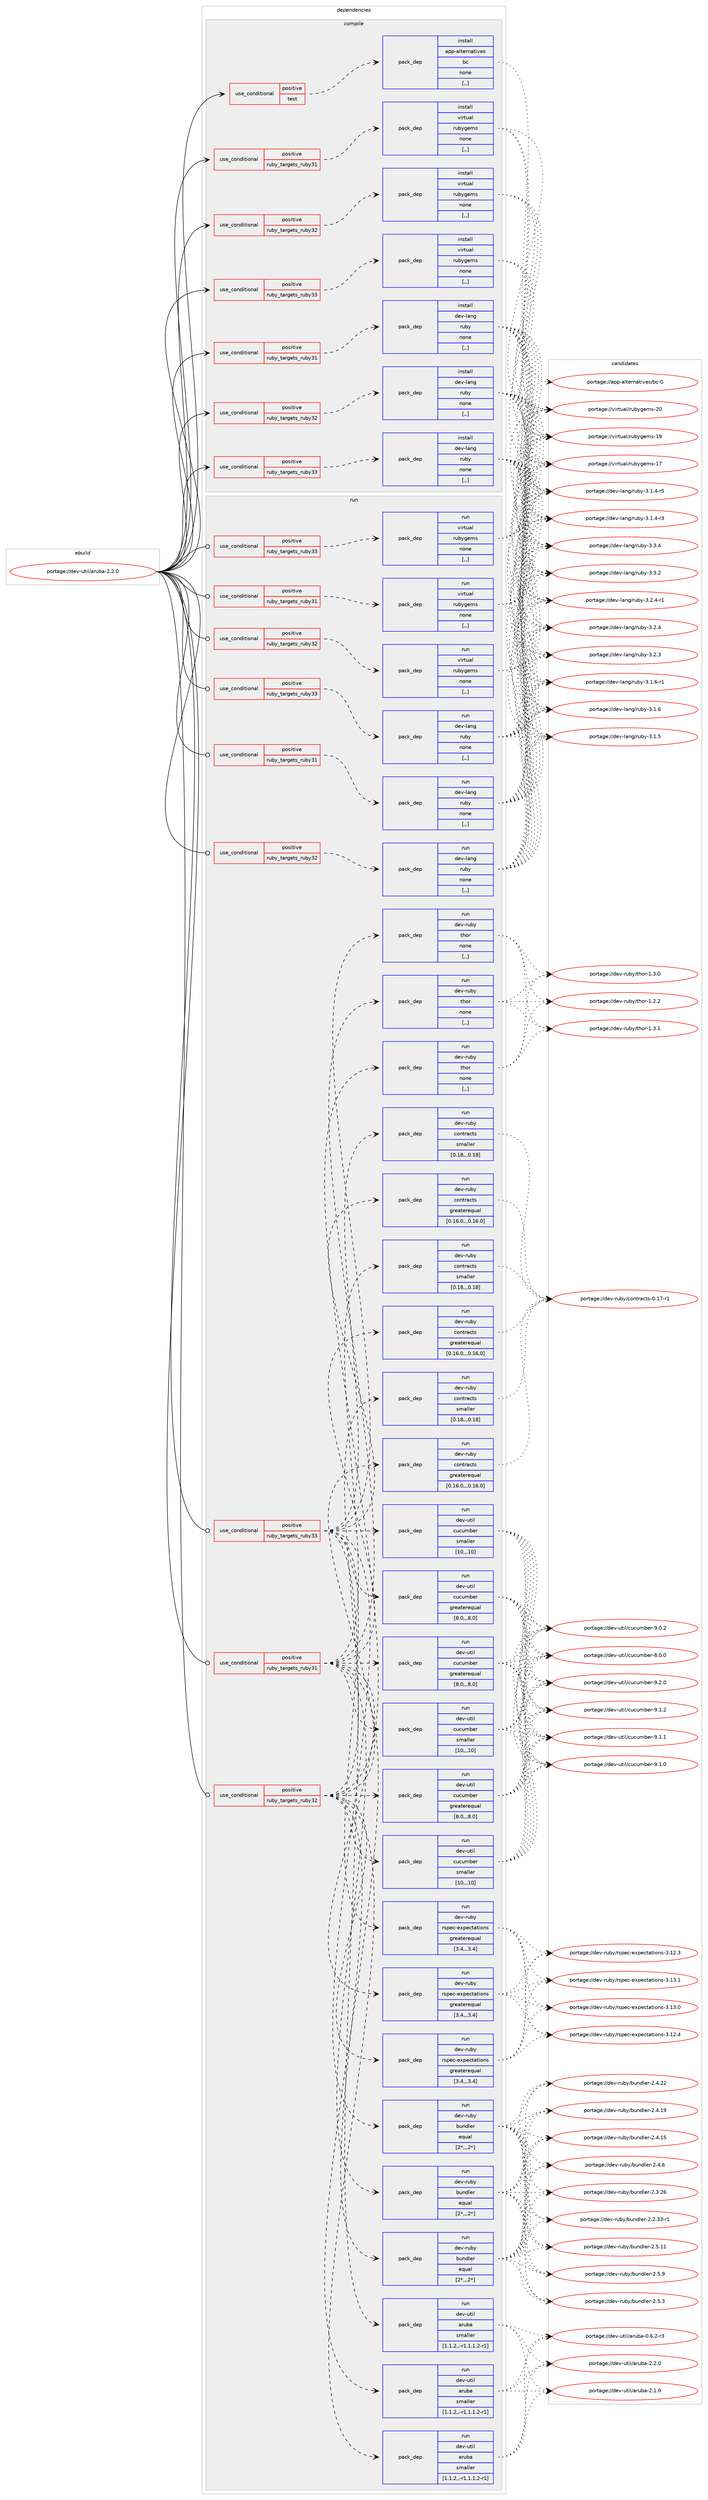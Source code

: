 digraph prolog {

# *************
# Graph options
# *************

newrank=true;
concentrate=true;
compound=true;
graph [rankdir=LR,fontname=Helvetica,fontsize=10,ranksep=1.5];#, ranksep=2.5, nodesep=0.2];
edge  [arrowhead=vee];
node  [fontname=Helvetica,fontsize=10];

# **********
# The ebuild
# **********

subgraph cluster_leftcol {
color=gray;
label=<<i>ebuild</i>>;
id [label="portage://dev-util/aruba-2.2.0", color=red, width=4, href="../dev-util/aruba-2.2.0.svg"];
}

# ****************
# The dependencies
# ****************

subgraph cluster_midcol {
color=gray;
label=<<i>dependencies</i>>;
subgraph cluster_compile {
fillcolor="#eeeeee";
style=filled;
label=<<i>compile</i>>;
subgraph cond58987 {
dependency209814 [label=<<TABLE BORDER="0" CELLBORDER="1" CELLSPACING="0" CELLPADDING="4"><TR><TD ROWSPAN="3" CELLPADDING="10">use_conditional</TD></TR><TR><TD>positive</TD></TR><TR><TD>ruby_targets_ruby31</TD></TR></TABLE>>, shape=none, color=red];
subgraph pack149416 {
dependency209815 [label=<<TABLE BORDER="0" CELLBORDER="1" CELLSPACING="0" CELLPADDING="4" WIDTH="220"><TR><TD ROWSPAN="6" CELLPADDING="30">pack_dep</TD></TR><TR><TD WIDTH="110">install</TD></TR><TR><TD>dev-lang</TD></TR><TR><TD>ruby</TD></TR><TR><TD>none</TD></TR><TR><TD>[,,]</TD></TR></TABLE>>, shape=none, color=blue];
}
dependency209814:e -> dependency209815:w [weight=20,style="dashed",arrowhead="vee"];
}
id:e -> dependency209814:w [weight=20,style="solid",arrowhead="vee"];
subgraph cond58988 {
dependency209816 [label=<<TABLE BORDER="0" CELLBORDER="1" CELLSPACING="0" CELLPADDING="4"><TR><TD ROWSPAN="3" CELLPADDING="10">use_conditional</TD></TR><TR><TD>positive</TD></TR><TR><TD>ruby_targets_ruby31</TD></TR></TABLE>>, shape=none, color=red];
subgraph pack149417 {
dependency209817 [label=<<TABLE BORDER="0" CELLBORDER="1" CELLSPACING="0" CELLPADDING="4" WIDTH="220"><TR><TD ROWSPAN="6" CELLPADDING="30">pack_dep</TD></TR><TR><TD WIDTH="110">install</TD></TR><TR><TD>virtual</TD></TR><TR><TD>rubygems</TD></TR><TR><TD>none</TD></TR><TR><TD>[,,]</TD></TR></TABLE>>, shape=none, color=blue];
}
dependency209816:e -> dependency209817:w [weight=20,style="dashed",arrowhead="vee"];
}
id:e -> dependency209816:w [weight=20,style="solid",arrowhead="vee"];
subgraph cond58989 {
dependency209818 [label=<<TABLE BORDER="0" CELLBORDER="1" CELLSPACING="0" CELLPADDING="4"><TR><TD ROWSPAN="3" CELLPADDING="10">use_conditional</TD></TR><TR><TD>positive</TD></TR><TR><TD>ruby_targets_ruby32</TD></TR></TABLE>>, shape=none, color=red];
subgraph pack149418 {
dependency209819 [label=<<TABLE BORDER="0" CELLBORDER="1" CELLSPACING="0" CELLPADDING="4" WIDTH="220"><TR><TD ROWSPAN="6" CELLPADDING="30">pack_dep</TD></TR><TR><TD WIDTH="110">install</TD></TR><TR><TD>dev-lang</TD></TR><TR><TD>ruby</TD></TR><TR><TD>none</TD></TR><TR><TD>[,,]</TD></TR></TABLE>>, shape=none, color=blue];
}
dependency209818:e -> dependency209819:w [weight=20,style="dashed",arrowhead="vee"];
}
id:e -> dependency209818:w [weight=20,style="solid",arrowhead="vee"];
subgraph cond58990 {
dependency209820 [label=<<TABLE BORDER="0" CELLBORDER="1" CELLSPACING="0" CELLPADDING="4"><TR><TD ROWSPAN="3" CELLPADDING="10">use_conditional</TD></TR><TR><TD>positive</TD></TR><TR><TD>ruby_targets_ruby32</TD></TR></TABLE>>, shape=none, color=red];
subgraph pack149419 {
dependency209821 [label=<<TABLE BORDER="0" CELLBORDER="1" CELLSPACING="0" CELLPADDING="4" WIDTH="220"><TR><TD ROWSPAN="6" CELLPADDING="30">pack_dep</TD></TR><TR><TD WIDTH="110">install</TD></TR><TR><TD>virtual</TD></TR><TR><TD>rubygems</TD></TR><TR><TD>none</TD></TR><TR><TD>[,,]</TD></TR></TABLE>>, shape=none, color=blue];
}
dependency209820:e -> dependency209821:w [weight=20,style="dashed",arrowhead="vee"];
}
id:e -> dependency209820:w [weight=20,style="solid",arrowhead="vee"];
subgraph cond58991 {
dependency209822 [label=<<TABLE BORDER="0" CELLBORDER="1" CELLSPACING="0" CELLPADDING="4"><TR><TD ROWSPAN="3" CELLPADDING="10">use_conditional</TD></TR><TR><TD>positive</TD></TR><TR><TD>ruby_targets_ruby33</TD></TR></TABLE>>, shape=none, color=red];
subgraph pack149420 {
dependency209823 [label=<<TABLE BORDER="0" CELLBORDER="1" CELLSPACING="0" CELLPADDING="4" WIDTH="220"><TR><TD ROWSPAN="6" CELLPADDING="30">pack_dep</TD></TR><TR><TD WIDTH="110">install</TD></TR><TR><TD>dev-lang</TD></TR><TR><TD>ruby</TD></TR><TR><TD>none</TD></TR><TR><TD>[,,]</TD></TR></TABLE>>, shape=none, color=blue];
}
dependency209822:e -> dependency209823:w [weight=20,style="dashed",arrowhead="vee"];
}
id:e -> dependency209822:w [weight=20,style="solid",arrowhead="vee"];
subgraph cond58992 {
dependency209824 [label=<<TABLE BORDER="0" CELLBORDER="1" CELLSPACING="0" CELLPADDING="4"><TR><TD ROWSPAN="3" CELLPADDING="10">use_conditional</TD></TR><TR><TD>positive</TD></TR><TR><TD>ruby_targets_ruby33</TD></TR></TABLE>>, shape=none, color=red];
subgraph pack149421 {
dependency209825 [label=<<TABLE BORDER="0" CELLBORDER="1" CELLSPACING="0" CELLPADDING="4" WIDTH="220"><TR><TD ROWSPAN="6" CELLPADDING="30">pack_dep</TD></TR><TR><TD WIDTH="110">install</TD></TR><TR><TD>virtual</TD></TR><TR><TD>rubygems</TD></TR><TR><TD>none</TD></TR><TR><TD>[,,]</TD></TR></TABLE>>, shape=none, color=blue];
}
dependency209824:e -> dependency209825:w [weight=20,style="dashed",arrowhead="vee"];
}
id:e -> dependency209824:w [weight=20,style="solid",arrowhead="vee"];
subgraph cond58993 {
dependency209826 [label=<<TABLE BORDER="0" CELLBORDER="1" CELLSPACING="0" CELLPADDING="4"><TR><TD ROWSPAN="3" CELLPADDING="10">use_conditional</TD></TR><TR><TD>positive</TD></TR><TR><TD>test</TD></TR></TABLE>>, shape=none, color=red];
subgraph pack149422 {
dependency209827 [label=<<TABLE BORDER="0" CELLBORDER="1" CELLSPACING="0" CELLPADDING="4" WIDTH="220"><TR><TD ROWSPAN="6" CELLPADDING="30">pack_dep</TD></TR><TR><TD WIDTH="110">install</TD></TR><TR><TD>app-alternatives</TD></TR><TR><TD>bc</TD></TR><TR><TD>none</TD></TR><TR><TD>[,,]</TD></TR></TABLE>>, shape=none, color=blue];
}
dependency209826:e -> dependency209827:w [weight=20,style="dashed",arrowhead="vee"];
}
id:e -> dependency209826:w [weight=20,style="solid",arrowhead="vee"];
}
subgraph cluster_compileandrun {
fillcolor="#eeeeee";
style=filled;
label=<<i>compile and run</i>>;
}
subgraph cluster_run {
fillcolor="#eeeeee";
style=filled;
label=<<i>run</i>>;
subgraph cond58994 {
dependency209828 [label=<<TABLE BORDER="0" CELLBORDER="1" CELLSPACING="0" CELLPADDING="4"><TR><TD ROWSPAN="3" CELLPADDING="10">use_conditional</TD></TR><TR><TD>positive</TD></TR><TR><TD>ruby_targets_ruby31</TD></TR></TABLE>>, shape=none, color=red];
subgraph pack149423 {
dependency209829 [label=<<TABLE BORDER="0" CELLBORDER="1" CELLSPACING="0" CELLPADDING="4" WIDTH="220"><TR><TD ROWSPAN="6" CELLPADDING="30">pack_dep</TD></TR><TR><TD WIDTH="110">run</TD></TR><TR><TD>dev-lang</TD></TR><TR><TD>ruby</TD></TR><TR><TD>none</TD></TR><TR><TD>[,,]</TD></TR></TABLE>>, shape=none, color=blue];
}
dependency209828:e -> dependency209829:w [weight=20,style="dashed",arrowhead="vee"];
}
id:e -> dependency209828:w [weight=20,style="solid",arrowhead="odot"];
subgraph cond58995 {
dependency209830 [label=<<TABLE BORDER="0" CELLBORDER="1" CELLSPACING="0" CELLPADDING="4"><TR><TD ROWSPAN="3" CELLPADDING="10">use_conditional</TD></TR><TR><TD>positive</TD></TR><TR><TD>ruby_targets_ruby31</TD></TR></TABLE>>, shape=none, color=red];
subgraph pack149424 {
dependency209831 [label=<<TABLE BORDER="0" CELLBORDER="1" CELLSPACING="0" CELLPADDING="4" WIDTH="220"><TR><TD ROWSPAN="6" CELLPADDING="30">pack_dep</TD></TR><TR><TD WIDTH="110">run</TD></TR><TR><TD>dev-ruby</TD></TR><TR><TD>bundler</TD></TR><TR><TD>equal</TD></TR><TR><TD>[2*,,,2*]</TD></TR></TABLE>>, shape=none, color=blue];
}
dependency209830:e -> dependency209831:w [weight=20,style="dashed",arrowhead="vee"];
subgraph pack149425 {
dependency209832 [label=<<TABLE BORDER="0" CELLBORDER="1" CELLSPACING="0" CELLPADDING="4" WIDTH="220"><TR><TD ROWSPAN="6" CELLPADDING="30">pack_dep</TD></TR><TR><TD WIDTH="110">run</TD></TR><TR><TD>dev-ruby</TD></TR><TR><TD>contracts</TD></TR><TR><TD>greaterequal</TD></TR><TR><TD>[0.16.0,,,0.16.0]</TD></TR></TABLE>>, shape=none, color=blue];
}
dependency209830:e -> dependency209832:w [weight=20,style="dashed",arrowhead="vee"];
subgraph pack149426 {
dependency209833 [label=<<TABLE BORDER="0" CELLBORDER="1" CELLSPACING="0" CELLPADDING="4" WIDTH="220"><TR><TD ROWSPAN="6" CELLPADDING="30">pack_dep</TD></TR><TR><TD WIDTH="110">run</TD></TR><TR><TD>dev-ruby</TD></TR><TR><TD>contracts</TD></TR><TR><TD>smaller</TD></TR><TR><TD>[0.18,,,0.18]</TD></TR></TABLE>>, shape=none, color=blue];
}
dependency209830:e -> dependency209833:w [weight=20,style="dashed",arrowhead="vee"];
subgraph pack149427 {
dependency209834 [label=<<TABLE BORDER="0" CELLBORDER="1" CELLSPACING="0" CELLPADDING="4" WIDTH="220"><TR><TD ROWSPAN="6" CELLPADDING="30">pack_dep</TD></TR><TR><TD WIDTH="110">run</TD></TR><TR><TD>dev-util</TD></TR><TR><TD>cucumber</TD></TR><TR><TD>greaterequal</TD></TR><TR><TD>[8.0,,,8.0]</TD></TR></TABLE>>, shape=none, color=blue];
}
dependency209830:e -> dependency209834:w [weight=20,style="dashed",arrowhead="vee"];
subgraph pack149428 {
dependency209835 [label=<<TABLE BORDER="0" CELLBORDER="1" CELLSPACING="0" CELLPADDING="4" WIDTH="220"><TR><TD ROWSPAN="6" CELLPADDING="30">pack_dep</TD></TR><TR><TD WIDTH="110">run</TD></TR><TR><TD>dev-util</TD></TR><TR><TD>cucumber</TD></TR><TR><TD>smaller</TD></TR><TR><TD>[10,,,10]</TD></TR></TABLE>>, shape=none, color=blue];
}
dependency209830:e -> dependency209835:w [weight=20,style="dashed",arrowhead="vee"];
subgraph pack149429 {
dependency209836 [label=<<TABLE BORDER="0" CELLBORDER="1" CELLSPACING="0" CELLPADDING="4" WIDTH="220"><TR><TD ROWSPAN="6" CELLPADDING="30">pack_dep</TD></TR><TR><TD WIDTH="110">run</TD></TR><TR><TD>dev-ruby</TD></TR><TR><TD>rspec-expectations</TD></TR><TR><TD>greaterequal</TD></TR><TR><TD>[3.4,,,3.4]</TD></TR></TABLE>>, shape=none, color=blue];
}
dependency209830:e -> dependency209836:w [weight=20,style="dashed",arrowhead="vee"];
subgraph pack149430 {
dependency209837 [label=<<TABLE BORDER="0" CELLBORDER="1" CELLSPACING="0" CELLPADDING="4" WIDTH="220"><TR><TD ROWSPAN="6" CELLPADDING="30">pack_dep</TD></TR><TR><TD WIDTH="110">run</TD></TR><TR><TD>dev-ruby</TD></TR><TR><TD>thor</TD></TR><TR><TD>none</TD></TR><TR><TD>[,,]</TD></TR></TABLE>>, shape=none, color=blue];
}
dependency209830:e -> dependency209837:w [weight=20,style="dashed",arrowhead="vee"];
subgraph pack149431 {
dependency209838 [label=<<TABLE BORDER="0" CELLBORDER="1" CELLSPACING="0" CELLPADDING="4" WIDTH="220"><TR><TD ROWSPAN="6" CELLPADDING="30">pack_dep</TD></TR><TR><TD WIDTH="110">run</TD></TR><TR><TD>dev-util</TD></TR><TR><TD>aruba</TD></TR><TR><TD>smaller</TD></TR><TR><TD>[1.1.2,,-r1,1.1.2-r1]</TD></TR></TABLE>>, shape=none, color=blue];
}
dependency209830:e -> dependency209838:w [weight=20,style="dashed",arrowhead="vee"];
}
id:e -> dependency209830:w [weight=20,style="solid",arrowhead="odot"];
subgraph cond58996 {
dependency209839 [label=<<TABLE BORDER="0" CELLBORDER="1" CELLSPACING="0" CELLPADDING="4"><TR><TD ROWSPAN="3" CELLPADDING="10">use_conditional</TD></TR><TR><TD>positive</TD></TR><TR><TD>ruby_targets_ruby31</TD></TR></TABLE>>, shape=none, color=red];
subgraph pack149432 {
dependency209840 [label=<<TABLE BORDER="0" CELLBORDER="1" CELLSPACING="0" CELLPADDING="4" WIDTH="220"><TR><TD ROWSPAN="6" CELLPADDING="30">pack_dep</TD></TR><TR><TD WIDTH="110">run</TD></TR><TR><TD>virtual</TD></TR><TR><TD>rubygems</TD></TR><TR><TD>none</TD></TR><TR><TD>[,,]</TD></TR></TABLE>>, shape=none, color=blue];
}
dependency209839:e -> dependency209840:w [weight=20,style="dashed",arrowhead="vee"];
}
id:e -> dependency209839:w [weight=20,style="solid",arrowhead="odot"];
subgraph cond58997 {
dependency209841 [label=<<TABLE BORDER="0" CELLBORDER="1" CELLSPACING="0" CELLPADDING="4"><TR><TD ROWSPAN="3" CELLPADDING="10">use_conditional</TD></TR><TR><TD>positive</TD></TR><TR><TD>ruby_targets_ruby32</TD></TR></TABLE>>, shape=none, color=red];
subgraph pack149433 {
dependency209842 [label=<<TABLE BORDER="0" CELLBORDER="1" CELLSPACING="0" CELLPADDING="4" WIDTH="220"><TR><TD ROWSPAN="6" CELLPADDING="30">pack_dep</TD></TR><TR><TD WIDTH="110">run</TD></TR><TR><TD>dev-lang</TD></TR><TR><TD>ruby</TD></TR><TR><TD>none</TD></TR><TR><TD>[,,]</TD></TR></TABLE>>, shape=none, color=blue];
}
dependency209841:e -> dependency209842:w [weight=20,style="dashed",arrowhead="vee"];
}
id:e -> dependency209841:w [weight=20,style="solid",arrowhead="odot"];
subgraph cond58998 {
dependency209843 [label=<<TABLE BORDER="0" CELLBORDER="1" CELLSPACING="0" CELLPADDING="4"><TR><TD ROWSPAN="3" CELLPADDING="10">use_conditional</TD></TR><TR><TD>positive</TD></TR><TR><TD>ruby_targets_ruby32</TD></TR></TABLE>>, shape=none, color=red];
subgraph pack149434 {
dependency209844 [label=<<TABLE BORDER="0" CELLBORDER="1" CELLSPACING="0" CELLPADDING="4" WIDTH="220"><TR><TD ROWSPAN="6" CELLPADDING="30">pack_dep</TD></TR><TR><TD WIDTH="110">run</TD></TR><TR><TD>dev-ruby</TD></TR><TR><TD>bundler</TD></TR><TR><TD>equal</TD></TR><TR><TD>[2*,,,2*]</TD></TR></TABLE>>, shape=none, color=blue];
}
dependency209843:e -> dependency209844:w [weight=20,style="dashed",arrowhead="vee"];
subgraph pack149435 {
dependency209845 [label=<<TABLE BORDER="0" CELLBORDER="1" CELLSPACING="0" CELLPADDING="4" WIDTH="220"><TR><TD ROWSPAN="6" CELLPADDING="30">pack_dep</TD></TR><TR><TD WIDTH="110">run</TD></TR><TR><TD>dev-ruby</TD></TR><TR><TD>contracts</TD></TR><TR><TD>greaterequal</TD></TR><TR><TD>[0.16.0,,,0.16.0]</TD></TR></TABLE>>, shape=none, color=blue];
}
dependency209843:e -> dependency209845:w [weight=20,style="dashed",arrowhead="vee"];
subgraph pack149436 {
dependency209846 [label=<<TABLE BORDER="0" CELLBORDER="1" CELLSPACING="0" CELLPADDING="4" WIDTH="220"><TR><TD ROWSPAN="6" CELLPADDING="30">pack_dep</TD></TR><TR><TD WIDTH="110">run</TD></TR><TR><TD>dev-ruby</TD></TR><TR><TD>contracts</TD></TR><TR><TD>smaller</TD></TR><TR><TD>[0.18,,,0.18]</TD></TR></TABLE>>, shape=none, color=blue];
}
dependency209843:e -> dependency209846:w [weight=20,style="dashed",arrowhead="vee"];
subgraph pack149437 {
dependency209847 [label=<<TABLE BORDER="0" CELLBORDER="1" CELLSPACING="0" CELLPADDING="4" WIDTH="220"><TR><TD ROWSPAN="6" CELLPADDING="30">pack_dep</TD></TR><TR><TD WIDTH="110">run</TD></TR><TR><TD>dev-util</TD></TR><TR><TD>cucumber</TD></TR><TR><TD>greaterequal</TD></TR><TR><TD>[8.0,,,8.0]</TD></TR></TABLE>>, shape=none, color=blue];
}
dependency209843:e -> dependency209847:w [weight=20,style="dashed",arrowhead="vee"];
subgraph pack149438 {
dependency209848 [label=<<TABLE BORDER="0" CELLBORDER="1" CELLSPACING="0" CELLPADDING="4" WIDTH="220"><TR><TD ROWSPAN="6" CELLPADDING="30">pack_dep</TD></TR><TR><TD WIDTH="110">run</TD></TR><TR><TD>dev-util</TD></TR><TR><TD>cucumber</TD></TR><TR><TD>smaller</TD></TR><TR><TD>[10,,,10]</TD></TR></TABLE>>, shape=none, color=blue];
}
dependency209843:e -> dependency209848:w [weight=20,style="dashed",arrowhead="vee"];
subgraph pack149439 {
dependency209849 [label=<<TABLE BORDER="0" CELLBORDER="1" CELLSPACING="0" CELLPADDING="4" WIDTH="220"><TR><TD ROWSPAN="6" CELLPADDING="30">pack_dep</TD></TR><TR><TD WIDTH="110">run</TD></TR><TR><TD>dev-ruby</TD></TR><TR><TD>rspec-expectations</TD></TR><TR><TD>greaterequal</TD></TR><TR><TD>[3.4,,,3.4]</TD></TR></TABLE>>, shape=none, color=blue];
}
dependency209843:e -> dependency209849:w [weight=20,style="dashed",arrowhead="vee"];
subgraph pack149440 {
dependency209850 [label=<<TABLE BORDER="0" CELLBORDER="1" CELLSPACING="0" CELLPADDING="4" WIDTH="220"><TR><TD ROWSPAN="6" CELLPADDING="30">pack_dep</TD></TR><TR><TD WIDTH="110">run</TD></TR><TR><TD>dev-ruby</TD></TR><TR><TD>thor</TD></TR><TR><TD>none</TD></TR><TR><TD>[,,]</TD></TR></TABLE>>, shape=none, color=blue];
}
dependency209843:e -> dependency209850:w [weight=20,style="dashed",arrowhead="vee"];
subgraph pack149441 {
dependency209851 [label=<<TABLE BORDER="0" CELLBORDER="1" CELLSPACING="0" CELLPADDING="4" WIDTH="220"><TR><TD ROWSPAN="6" CELLPADDING="30">pack_dep</TD></TR><TR><TD WIDTH="110">run</TD></TR><TR><TD>dev-util</TD></TR><TR><TD>aruba</TD></TR><TR><TD>smaller</TD></TR><TR><TD>[1.1.2,,-r1,1.1.2-r1]</TD></TR></TABLE>>, shape=none, color=blue];
}
dependency209843:e -> dependency209851:w [weight=20,style="dashed",arrowhead="vee"];
}
id:e -> dependency209843:w [weight=20,style="solid",arrowhead="odot"];
subgraph cond58999 {
dependency209852 [label=<<TABLE BORDER="0" CELLBORDER="1" CELLSPACING="0" CELLPADDING="4"><TR><TD ROWSPAN="3" CELLPADDING="10">use_conditional</TD></TR><TR><TD>positive</TD></TR><TR><TD>ruby_targets_ruby32</TD></TR></TABLE>>, shape=none, color=red];
subgraph pack149442 {
dependency209853 [label=<<TABLE BORDER="0" CELLBORDER="1" CELLSPACING="0" CELLPADDING="4" WIDTH="220"><TR><TD ROWSPAN="6" CELLPADDING="30">pack_dep</TD></TR><TR><TD WIDTH="110">run</TD></TR><TR><TD>virtual</TD></TR><TR><TD>rubygems</TD></TR><TR><TD>none</TD></TR><TR><TD>[,,]</TD></TR></TABLE>>, shape=none, color=blue];
}
dependency209852:e -> dependency209853:w [weight=20,style="dashed",arrowhead="vee"];
}
id:e -> dependency209852:w [weight=20,style="solid",arrowhead="odot"];
subgraph cond59000 {
dependency209854 [label=<<TABLE BORDER="0" CELLBORDER="1" CELLSPACING="0" CELLPADDING="4"><TR><TD ROWSPAN="3" CELLPADDING="10">use_conditional</TD></TR><TR><TD>positive</TD></TR><TR><TD>ruby_targets_ruby33</TD></TR></TABLE>>, shape=none, color=red];
subgraph pack149443 {
dependency209855 [label=<<TABLE BORDER="0" CELLBORDER="1" CELLSPACING="0" CELLPADDING="4" WIDTH="220"><TR><TD ROWSPAN="6" CELLPADDING="30">pack_dep</TD></TR><TR><TD WIDTH="110">run</TD></TR><TR><TD>dev-lang</TD></TR><TR><TD>ruby</TD></TR><TR><TD>none</TD></TR><TR><TD>[,,]</TD></TR></TABLE>>, shape=none, color=blue];
}
dependency209854:e -> dependency209855:w [weight=20,style="dashed",arrowhead="vee"];
}
id:e -> dependency209854:w [weight=20,style="solid",arrowhead="odot"];
subgraph cond59001 {
dependency209856 [label=<<TABLE BORDER="0" CELLBORDER="1" CELLSPACING="0" CELLPADDING="4"><TR><TD ROWSPAN="3" CELLPADDING="10">use_conditional</TD></TR><TR><TD>positive</TD></TR><TR><TD>ruby_targets_ruby33</TD></TR></TABLE>>, shape=none, color=red];
subgraph pack149444 {
dependency209857 [label=<<TABLE BORDER="0" CELLBORDER="1" CELLSPACING="0" CELLPADDING="4" WIDTH="220"><TR><TD ROWSPAN="6" CELLPADDING="30">pack_dep</TD></TR><TR><TD WIDTH="110">run</TD></TR><TR><TD>dev-ruby</TD></TR><TR><TD>bundler</TD></TR><TR><TD>equal</TD></TR><TR><TD>[2*,,,2*]</TD></TR></TABLE>>, shape=none, color=blue];
}
dependency209856:e -> dependency209857:w [weight=20,style="dashed",arrowhead="vee"];
subgraph pack149445 {
dependency209858 [label=<<TABLE BORDER="0" CELLBORDER="1" CELLSPACING="0" CELLPADDING="4" WIDTH="220"><TR><TD ROWSPAN="6" CELLPADDING="30">pack_dep</TD></TR><TR><TD WIDTH="110">run</TD></TR><TR><TD>dev-ruby</TD></TR><TR><TD>contracts</TD></TR><TR><TD>greaterequal</TD></TR><TR><TD>[0.16.0,,,0.16.0]</TD></TR></TABLE>>, shape=none, color=blue];
}
dependency209856:e -> dependency209858:w [weight=20,style="dashed",arrowhead="vee"];
subgraph pack149446 {
dependency209859 [label=<<TABLE BORDER="0" CELLBORDER="1" CELLSPACING="0" CELLPADDING="4" WIDTH="220"><TR><TD ROWSPAN="6" CELLPADDING="30">pack_dep</TD></TR><TR><TD WIDTH="110">run</TD></TR><TR><TD>dev-ruby</TD></TR><TR><TD>contracts</TD></TR><TR><TD>smaller</TD></TR><TR><TD>[0.18,,,0.18]</TD></TR></TABLE>>, shape=none, color=blue];
}
dependency209856:e -> dependency209859:w [weight=20,style="dashed",arrowhead="vee"];
subgraph pack149447 {
dependency209860 [label=<<TABLE BORDER="0" CELLBORDER="1" CELLSPACING="0" CELLPADDING="4" WIDTH="220"><TR><TD ROWSPAN="6" CELLPADDING="30">pack_dep</TD></TR><TR><TD WIDTH="110">run</TD></TR><TR><TD>dev-util</TD></TR><TR><TD>cucumber</TD></TR><TR><TD>greaterequal</TD></TR><TR><TD>[8.0,,,8.0]</TD></TR></TABLE>>, shape=none, color=blue];
}
dependency209856:e -> dependency209860:w [weight=20,style="dashed",arrowhead="vee"];
subgraph pack149448 {
dependency209861 [label=<<TABLE BORDER="0" CELLBORDER="1" CELLSPACING="0" CELLPADDING="4" WIDTH="220"><TR><TD ROWSPAN="6" CELLPADDING="30">pack_dep</TD></TR><TR><TD WIDTH="110">run</TD></TR><TR><TD>dev-util</TD></TR><TR><TD>cucumber</TD></TR><TR><TD>smaller</TD></TR><TR><TD>[10,,,10]</TD></TR></TABLE>>, shape=none, color=blue];
}
dependency209856:e -> dependency209861:w [weight=20,style="dashed",arrowhead="vee"];
subgraph pack149449 {
dependency209862 [label=<<TABLE BORDER="0" CELLBORDER="1" CELLSPACING="0" CELLPADDING="4" WIDTH="220"><TR><TD ROWSPAN="6" CELLPADDING="30">pack_dep</TD></TR><TR><TD WIDTH="110">run</TD></TR><TR><TD>dev-ruby</TD></TR><TR><TD>rspec-expectations</TD></TR><TR><TD>greaterequal</TD></TR><TR><TD>[3.4,,,3.4]</TD></TR></TABLE>>, shape=none, color=blue];
}
dependency209856:e -> dependency209862:w [weight=20,style="dashed",arrowhead="vee"];
subgraph pack149450 {
dependency209863 [label=<<TABLE BORDER="0" CELLBORDER="1" CELLSPACING="0" CELLPADDING="4" WIDTH="220"><TR><TD ROWSPAN="6" CELLPADDING="30">pack_dep</TD></TR><TR><TD WIDTH="110">run</TD></TR><TR><TD>dev-ruby</TD></TR><TR><TD>thor</TD></TR><TR><TD>none</TD></TR><TR><TD>[,,]</TD></TR></TABLE>>, shape=none, color=blue];
}
dependency209856:e -> dependency209863:w [weight=20,style="dashed",arrowhead="vee"];
subgraph pack149451 {
dependency209864 [label=<<TABLE BORDER="0" CELLBORDER="1" CELLSPACING="0" CELLPADDING="4" WIDTH="220"><TR><TD ROWSPAN="6" CELLPADDING="30">pack_dep</TD></TR><TR><TD WIDTH="110">run</TD></TR><TR><TD>dev-util</TD></TR><TR><TD>aruba</TD></TR><TR><TD>smaller</TD></TR><TR><TD>[1.1.2,,-r1,1.1.2-r1]</TD></TR></TABLE>>, shape=none, color=blue];
}
dependency209856:e -> dependency209864:w [weight=20,style="dashed",arrowhead="vee"];
}
id:e -> dependency209856:w [weight=20,style="solid",arrowhead="odot"];
subgraph cond59002 {
dependency209865 [label=<<TABLE BORDER="0" CELLBORDER="1" CELLSPACING="0" CELLPADDING="4"><TR><TD ROWSPAN="3" CELLPADDING="10">use_conditional</TD></TR><TR><TD>positive</TD></TR><TR><TD>ruby_targets_ruby33</TD></TR></TABLE>>, shape=none, color=red];
subgraph pack149452 {
dependency209866 [label=<<TABLE BORDER="0" CELLBORDER="1" CELLSPACING="0" CELLPADDING="4" WIDTH="220"><TR><TD ROWSPAN="6" CELLPADDING="30">pack_dep</TD></TR><TR><TD WIDTH="110">run</TD></TR><TR><TD>virtual</TD></TR><TR><TD>rubygems</TD></TR><TR><TD>none</TD></TR><TR><TD>[,,]</TD></TR></TABLE>>, shape=none, color=blue];
}
dependency209865:e -> dependency209866:w [weight=20,style="dashed",arrowhead="vee"];
}
id:e -> dependency209865:w [weight=20,style="solid",arrowhead="odot"];
}
}

# **************
# The candidates
# **************

subgraph cluster_choices {
rank=same;
color=gray;
label=<<i>candidates</i>>;

subgraph choice149416 {
color=black;
nodesep=1;
choice10010111845108971101034711411798121455146514652 [label="portage://dev-lang/ruby-3.3.4", color=red, width=4,href="../dev-lang/ruby-3.3.4.svg"];
choice10010111845108971101034711411798121455146514650 [label="portage://dev-lang/ruby-3.3.2", color=red, width=4,href="../dev-lang/ruby-3.3.2.svg"];
choice100101118451089711010347114117981214551465046524511449 [label="portage://dev-lang/ruby-3.2.4-r1", color=red, width=4,href="../dev-lang/ruby-3.2.4-r1.svg"];
choice10010111845108971101034711411798121455146504652 [label="portage://dev-lang/ruby-3.2.4", color=red, width=4,href="../dev-lang/ruby-3.2.4.svg"];
choice10010111845108971101034711411798121455146504651 [label="portage://dev-lang/ruby-3.2.3", color=red, width=4,href="../dev-lang/ruby-3.2.3.svg"];
choice100101118451089711010347114117981214551464946544511449 [label="portage://dev-lang/ruby-3.1.6-r1", color=red, width=4,href="../dev-lang/ruby-3.1.6-r1.svg"];
choice10010111845108971101034711411798121455146494654 [label="portage://dev-lang/ruby-3.1.6", color=red, width=4,href="../dev-lang/ruby-3.1.6.svg"];
choice10010111845108971101034711411798121455146494653 [label="portage://dev-lang/ruby-3.1.5", color=red, width=4,href="../dev-lang/ruby-3.1.5.svg"];
choice100101118451089711010347114117981214551464946524511453 [label="portage://dev-lang/ruby-3.1.4-r5", color=red, width=4,href="../dev-lang/ruby-3.1.4-r5.svg"];
choice100101118451089711010347114117981214551464946524511451 [label="portage://dev-lang/ruby-3.1.4-r3", color=red, width=4,href="../dev-lang/ruby-3.1.4-r3.svg"];
dependency209815:e -> choice10010111845108971101034711411798121455146514652:w [style=dotted,weight="100"];
dependency209815:e -> choice10010111845108971101034711411798121455146514650:w [style=dotted,weight="100"];
dependency209815:e -> choice100101118451089711010347114117981214551465046524511449:w [style=dotted,weight="100"];
dependency209815:e -> choice10010111845108971101034711411798121455146504652:w [style=dotted,weight="100"];
dependency209815:e -> choice10010111845108971101034711411798121455146504651:w [style=dotted,weight="100"];
dependency209815:e -> choice100101118451089711010347114117981214551464946544511449:w [style=dotted,weight="100"];
dependency209815:e -> choice10010111845108971101034711411798121455146494654:w [style=dotted,weight="100"];
dependency209815:e -> choice10010111845108971101034711411798121455146494653:w [style=dotted,weight="100"];
dependency209815:e -> choice100101118451089711010347114117981214551464946524511453:w [style=dotted,weight="100"];
dependency209815:e -> choice100101118451089711010347114117981214551464946524511451:w [style=dotted,weight="100"];
}
subgraph choice149417 {
color=black;
nodesep=1;
choice118105114116117971084711411798121103101109115455048 [label="portage://virtual/rubygems-20", color=red, width=4,href="../virtual/rubygems-20.svg"];
choice118105114116117971084711411798121103101109115454957 [label="portage://virtual/rubygems-19", color=red, width=4,href="../virtual/rubygems-19.svg"];
choice118105114116117971084711411798121103101109115454955 [label="portage://virtual/rubygems-17", color=red, width=4,href="../virtual/rubygems-17.svg"];
dependency209817:e -> choice118105114116117971084711411798121103101109115455048:w [style=dotted,weight="100"];
dependency209817:e -> choice118105114116117971084711411798121103101109115454957:w [style=dotted,weight="100"];
dependency209817:e -> choice118105114116117971084711411798121103101109115454955:w [style=dotted,weight="100"];
}
subgraph choice149418 {
color=black;
nodesep=1;
choice10010111845108971101034711411798121455146514652 [label="portage://dev-lang/ruby-3.3.4", color=red, width=4,href="../dev-lang/ruby-3.3.4.svg"];
choice10010111845108971101034711411798121455146514650 [label="portage://dev-lang/ruby-3.3.2", color=red, width=4,href="../dev-lang/ruby-3.3.2.svg"];
choice100101118451089711010347114117981214551465046524511449 [label="portage://dev-lang/ruby-3.2.4-r1", color=red, width=4,href="../dev-lang/ruby-3.2.4-r1.svg"];
choice10010111845108971101034711411798121455146504652 [label="portage://dev-lang/ruby-3.2.4", color=red, width=4,href="../dev-lang/ruby-3.2.4.svg"];
choice10010111845108971101034711411798121455146504651 [label="portage://dev-lang/ruby-3.2.3", color=red, width=4,href="../dev-lang/ruby-3.2.3.svg"];
choice100101118451089711010347114117981214551464946544511449 [label="portage://dev-lang/ruby-3.1.6-r1", color=red, width=4,href="../dev-lang/ruby-3.1.6-r1.svg"];
choice10010111845108971101034711411798121455146494654 [label="portage://dev-lang/ruby-3.1.6", color=red, width=4,href="../dev-lang/ruby-3.1.6.svg"];
choice10010111845108971101034711411798121455146494653 [label="portage://dev-lang/ruby-3.1.5", color=red, width=4,href="../dev-lang/ruby-3.1.5.svg"];
choice100101118451089711010347114117981214551464946524511453 [label="portage://dev-lang/ruby-3.1.4-r5", color=red, width=4,href="../dev-lang/ruby-3.1.4-r5.svg"];
choice100101118451089711010347114117981214551464946524511451 [label="portage://dev-lang/ruby-3.1.4-r3", color=red, width=4,href="../dev-lang/ruby-3.1.4-r3.svg"];
dependency209819:e -> choice10010111845108971101034711411798121455146514652:w [style=dotted,weight="100"];
dependency209819:e -> choice10010111845108971101034711411798121455146514650:w [style=dotted,weight="100"];
dependency209819:e -> choice100101118451089711010347114117981214551465046524511449:w [style=dotted,weight="100"];
dependency209819:e -> choice10010111845108971101034711411798121455146504652:w [style=dotted,weight="100"];
dependency209819:e -> choice10010111845108971101034711411798121455146504651:w [style=dotted,weight="100"];
dependency209819:e -> choice100101118451089711010347114117981214551464946544511449:w [style=dotted,weight="100"];
dependency209819:e -> choice10010111845108971101034711411798121455146494654:w [style=dotted,weight="100"];
dependency209819:e -> choice10010111845108971101034711411798121455146494653:w [style=dotted,weight="100"];
dependency209819:e -> choice100101118451089711010347114117981214551464946524511453:w [style=dotted,weight="100"];
dependency209819:e -> choice100101118451089711010347114117981214551464946524511451:w [style=dotted,weight="100"];
}
subgraph choice149419 {
color=black;
nodesep=1;
choice118105114116117971084711411798121103101109115455048 [label="portage://virtual/rubygems-20", color=red, width=4,href="../virtual/rubygems-20.svg"];
choice118105114116117971084711411798121103101109115454957 [label="portage://virtual/rubygems-19", color=red, width=4,href="../virtual/rubygems-19.svg"];
choice118105114116117971084711411798121103101109115454955 [label="portage://virtual/rubygems-17", color=red, width=4,href="../virtual/rubygems-17.svg"];
dependency209821:e -> choice118105114116117971084711411798121103101109115455048:w [style=dotted,weight="100"];
dependency209821:e -> choice118105114116117971084711411798121103101109115454957:w [style=dotted,weight="100"];
dependency209821:e -> choice118105114116117971084711411798121103101109115454955:w [style=dotted,weight="100"];
}
subgraph choice149420 {
color=black;
nodesep=1;
choice10010111845108971101034711411798121455146514652 [label="portage://dev-lang/ruby-3.3.4", color=red, width=4,href="../dev-lang/ruby-3.3.4.svg"];
choice10010111845108971101034711411798121455146514650 [label="portage://dev-lang/ruby-3.3.2", color=red, width=4,href="../dev-lang/ruby-3.3.2.svg"];
choice100101118451089711010347114117981214551465046524511449 [label="portage://dev-lang/ruby-3.2.4-r1", color=red, width=4,href="../dev-lang/ruby-3.2.4-r1.svg"];
choice10010111845108971101034711411798121455146504652 [label="portage://dev-lang/ruby-3.2.4", color=red, width=4,href="../dev-lang/ruby-3.2.4.svg"];
choice10010111845108971101034711411798121455146504651 [label="portage://dev-lang/ruby-3.2.3", color=red, width=4,href="../dev-lang/ruby-3.2.3.svg"];
choice100101118451089711010347114117981214551464946544511449 [label="portage://dev-lang/ruby-3.1.6-r1", color=red, width=4,href="../dev-lang/ruby-3.1.6-r1.svg"];
choice10010111845108971101034711411798121455146494654 [label="portage://dev-lang/ruby-3.1.6", color=red, width=4,href="../dev-lang/ruby-3.1.6.svg"];
choice10010111845108971101034711411798121455146494653 [label="portage://dev-lang/ruby-3.1.5", color=red, width=4,href="../dev-lang/ruby-3.1.5.svg"];
choice100101118451089711010347114117981214551464946524511453 [label="portage://dev-lang/ruby-3.1.4-r5", color=red, width=4,href="../dev-lang/ruby-3.1.4-r5.svg"];
choice100101118451089711010347114117981214551464946524511451 [label="portage://dev-lang/ruby-3.1.4-r3", color=red, width=4,href="../dev-lang/ruby-3.1.4-r3.svg"];
dependency209823:e -> choice10010111845108971101034711411798121455146514652:w [style=dotted,weight="100"];
dependency209823:e -> choice10010111845108971101034711411798121455146514650:w [style=dotted,weight="100"];
dependency209823:e -> choice100101118451089711010347114117981214551465046524511449:w [style=dotted,weight="100"];
dependency209823:e -> choice10010111845108971101034711411798121455146504652:w [style=dotted,weight="100"];
dependency209823:e -> choice10010111845108971101034711411798121455146504651:w [style=dotted,weight="100"];
dependency209823:e -> choice100101118451089711010347114117981214551464946544511449:w [style=dotted,weight="100"];
dependency209823:e -> choice10010111845108971101034711411798121455146494654:w [style=dotted,weight="100"];
dependency209823:e -> choice10010111845108971101034711411798121455146494653:w [style=dotted,weight="100"];
dependency209823:e -> choice100101118451089711010347114117981214551464946524511453:w [style=dotted,weight="100"];
dependency209823:e -> choice100101118451089711010347114117981214551464946524511451:w [style=dotted,weight="100"];
}
subgraph choice149421 {
color=black;
nodesep=1;
choice118105114116117971084711411798121103101109115455048 [label="portage://virtual/rubygems-20", color=red, width=4,href="../virtual/rubygems-20.svg"];
choice118105114116117971084711411798121103101109115454957 [label="portage://virtual/rubygems-19", color=red, width=4,href="../virtual/rubygems-19.svg"];
choice118105114116117971084711411798121103101109115454955 [label="portage://virtual/rubygems-17", color=red, width=4,href="../virtual/rubygems-17.svg"];
dependency209825:e -> choice118105114116117971084711411798121103101109115455048:w [style=dotted,weight="100"];
dependency209825:e -> choice118105114116117971084711411798121103101109115454957:w [style=dotted,weight="100"];
dependency209825:e -> choice118105114116117971084711411798121103101109115454955:w [style=dotted,weight="100"];
}
subgraph choice149422 {
color=black;
nodesep=1;
choice971121124597108116101114110971161051181011154798994548 [label="portage://app-alternatives/bc-0", color=red, width=4,href="../app-alternatives/bc-0.svg"];
dependency209827:e -> choice971121124597108116101114110971161051181011154798994548:w [style=dotted,weight="100"];
}
subgraph choice149423 {
color=black;
nodesep=1;
choice10010111845108971101034711411798121455146514652 [label="portage://dev-lang/ruby-3.3.4", color=red, width=4,href="../dev-lang/ruby-3.3.4.svg"];
choice10010111845108971101034711411798121455146514650 [label="portage://dev-lang/ruby-3.3.2", color=red, width=4,href="../dev-lang/ruby-3.3.2.svg"];
choice100101118451089711010347114117981214551465046524511449 [label="portage://dev-lang/ruby-3.2.4-r1", color=red, width=4,href="../dev-lang/ruby-3.2.4-r1.svg"];
choice10010111845108971101034711411798121455146504652 [label="portage://dev-lang/ruby-3.2.4", color=red, width=4,href="../dev-lang/ruby-3.2.4.svg"];
choice10010111845108971101034711411798121455146504651 [label="portage://dev-lang/ruby-3.2.3", color=red, width=4,href="../dev-lang/ruby-3.2.3.svg"];
choice100101118451089711010347114117981214551464946544511449 [label="portage://dev-lang/ruby-3.1.6-r1", color=red, width=4,href="../dev-lang/ruby-3.1.6-r1.svg"];
choice10010111845108971101034711411798121455146494654 [label="portage://dev-lang/ruby-3.1.6", color=red, width=4,href="../dev-lang/ruby-3.1.6.svg"];
choice10010111845108971101034711411798121455146494653 [label="portage://dev-lang/ruby-3.1.5", color=red, width=4,href="../dev-lang/ruby-3.1.5.svg"];
choice100101118451089711010347114117981214551464946524511453 [label="portage://dev-lang/ruby-3.1.4-r5", color=red, width=4,href="../dev-lang/ruby-3.1.4-r5.svg"];
choice100101118451089711010347114117981214551464946524511451 [label="portage://dev-lang/ruby-3.1.4-r3", color=red, width=4,href="../dev-lang/ruby-3.1.4-r3.svg"];
dependency209829:e -> choice10010111845108971101034711411798121455146514652:w [style=dotted,weight="100"];
dependency209829:e -> choice10010111845108971101034711411798121455146514650:w [style=dotted,weight="100"];
dependency209829:e -> choice100101118451089711010347114117981214551465046524511449:w [style=dotted,weight="100"];
dependency209829:e -> choice10010111845108971101034711411798121455146504652:w [style=dotted,weight="100"];
dependency209829:e -> choice10010111845108971101034711411798121455146504651:w [style=dotted,weight="100"];
dependency209829:e -> choice100101118451089711010347114117981214551464946544511449:w [style=dotted,weight="100"];
dependency209829:e -> choice10010111845108971101034711411798121455146494654:w [style=dotted,weight="100"];
dependency209829:e -> choice10010111845108971101034711411798121455146494653:w [style=dotted,weight="100"];
dependency209829:e -> choice100101118451089711010347114117981214551464946524511453:w [style=dotted,weight="100"];
dependency209829:e -> choice100101118451089711010347114117981214551464946524511451:w [style=dotted,weight="100"];
}
subgraph choice149424 {
color=black;
nodesep=1;
choice1001011184511411798121479811711010010810111445504653464949 [label="portage://dev-ruby/bundler-2.5.11", color=red, width=4,href="../dev-ruby/bundler-2.5.11.svg"];
choice10010111845114117981214798117110100108101114455046534657 [label="portage://dev-ruby/bundler-2.5.9", color=red, width=4,href="../dev-ruby/bundler-2.5.9.svg"];
choice10010111845114117981214798117110100108101114455046534651 [label="portage://dev-ruby/bundler-2.5.3", color=red, width=4,href="../dev-ruby/bundler-2.5.3.svg"];
choice1001011184511411798121479811711010010810111445504652465050 [label="portage://dev-ruby/bundler-2.4.22", color=red, width=4,href="../dev-ruby/bundler-2.4.22.svg"];
choice1001011184511411798121479811711010010810111445504652464957 [label="portage://dev-ruby/bundler-2.4.19", color=red, width=4,href="../dev-ruby/bundler-2.4.19.svg"];
choice1001011184511411798121479811711010010810111445504652464953 [label="portage://dev-ruby/bundler-2.4.15", color=red, width=4,href="../dev-ruby/bundler-2.4.15.svg"];
choice10010111845114117981214798117110100108101114455046524654 [label="portage://dev-ruby/bundler-2.4.6", color=red, width=4,href="../dev-ruby/bundler-2.4.6.svg"];
choice1001011184511411798121479811711010010810111445504651465054 [label="portage://dev-ruby/bundler-2.3.26", color=red, width=4,href="../dev-ruby/bundler-2.3.26.svg"];
choice10010111845114117981214798117110100108101114455046504651514511449 [label="portage://dev-ruby/bundler-2.2.33-r1", color=red, width=4,href="../dev-ruby/bundler-2.2.33-r1.svg"];
dependency209831:e -> choice1001011184511411798121479811711010010810111445504653464949:w [style=dotted,weight="100"];
dependency209831:e -> choice10010111845114117981214798117110100108101114455046534657:w [style=dotted,weight="100"];
dependency209831:e -> choice10010111845114117981214798117110100108101114455046534651:w [style=dotted,weight="100"];
dependency209831:e -> choice1001011184511411798121479811711010010810111445504652465050:w [style=dotted,weight="100"];
dependency209831:e -> choice1001011184511411798121479811711010010810111445504652464957:w [style=dotted,weight="100"];
dependency209831:e -> choice1001011184511411798121479811711010010810111445504652464953:w [style=dotted,weight="100"];
dependency209831:e -> choice10010111845114117981214798117110100108101114455046524654:w [style=dotted,weight="100"];
dependency209831:e -> choice1001011184511411798121479811711010010810111445504651465054:w [style=dotted,weight="100"];
dependency209831:e -> choice10010111845114117981214798117110100108101114455046504651514511449:w [style=dotted,weight="100"];
}
subgraph choice149425 {
color=black;
nodesep=1;
choice10010111845114117981214799111110116114979911611545484649554511449 [label="portage://dev-ruby/contracts-0.17-r1", color=red, width=4,href="../dev-ruby/contracts-0.17-r1.svg"];
dependency209832:e -> choice10010111845114117981214799111110116114979911611545484649554511449:w [style=dotted,weight="100"];
}
subgraph choice149426 {
color=black;
nodesep=1;
choice10010111845114117981214799111110116114979911611545484649554511449 [label="portage://dev-ruby/contracts-0.17-r1", color=red, width=4,href="../dev-ruby/contracts-0.17-r1.svg"];
dependency209833:e -> choice10010111845114117981214799111110116114979911611545484649554511449:w [style=dotted,weight="100"];
}
subgraph choice149427 {
color=black;
nodesep=1;
choice1001011184511711610510847991179911710998101114455746504648 [label="portage://dev-util/cucumber-9.2.0", color=red, width=4,href="../dev-util/cucumber-9.2.0.svg"];
choice1001011184511711610510847991179911710998101114455746494650 [label="portage://dev-util/cucumber-9.1.2", color=red, width=4,href="../dev-util/cucumber-9.1.2.svg"];
choice1001011184511711610510847991179911710998101114455746494649 [label="portage://dev-util/cucumber-9.1.1", color=red, width=4,href="../dev-util/cucumber-9.1.1.svg"];
choice1001011184511711610510847991179911710998101114455746494648 [label="portage://dev-util/cucumber-9.1.0", color=red, width=4,href="../dev-util/cucumber-9.1.0.svg"];
choice1001011184511711610510847991179911710998101114455746484650 [label="portage://dev-util/cucumber-9.0.2", color=red, width=4,href="../dev-util/cucumber-9.0.2.svg"];
choice1001011184511711610510847991179911710998101114455646484648 [label="portage://dev-util/cucumber-8.0.0", color=red, width=4,href="../dev-util/cucumber-8.0.0.svg"];
dependency209834:e -> choice1001011184511711610510847991179911710998101114455746504648:w [style=dotted,weight="100"];
dependency209834:e -> choice1001011184511711610510847991179911710998101114455746494650:w [style=dotted,weight="100"];
dependency209834:e -> choice1001011184511711610510847991179911710998101114455746494649:w [style=dotted,weight="100"];
dependency209834:e -> choice1001011184511711610510847991179911710998101114455746494648:w [style=dotted,weight="100"];
dependency209834:e -> choice1001011184511711610510847991179911710998101114455746484650:w [style=dotted,weight="100"];
dependency209834:e -> choice1001011184511711610510847991179911710998101114455646484648:w [style=dotted,weight="100"];
}
subgraph choice149428 {
color=black;
nodesep=1;
choice1001011184511711610510847991179911710998101114455746504648 [label="portage://dev-util/cucumber-9.2.0", color=red, width=4,href="../dev-util/cucumber-9.2.0.svg"];
choice1001011184511711610510847991179911710998101114455746494650 [label="portage://dev-util/cucumber-9.1.2", color=red, width=4,href="../dev-util/cucumber-9.1.2.svg"];
choice1001011184511711610510847991179911710998101114455746494649 [label="portage://dev-util/cucumber-9.1.1", color=red, width=4,href="../dev-util/cucumber-9.1.1.svg"];
choice1001011184511711610510847991179911710998101114455746494648 [label="portage://dev-util/cucumber-9.1.0", color=red, width=4,href="../dev-util/cucumber-9.1.0.svg"];
choice1001011184511711610510847991179911710998101114455746484650 [label="portage://dev-util/cucumber-9.0.2", color=red, width=4,href="../dev-util/cucumber-9.0.2.svg"];
choice1001011184511711610510847991179911710998101114455646484648 [label="portage://dev-util/cucumber-8.0.0", color=red, width=4,href="../dev-util/cucumber-8.0.0.svg"];
dependency209835:e -> choice1001011184511711610510847991179911710998101114455746504648:w [style=dotted,weight="100"];
dependency209835:e -> choice1001011184511711610510847991179911710998101114455746494650:w [style=dotted,weight="100"];
dependency209835:e -> choice1001011184511711610510847991179911710998101114455746494649:w [style=dotted,weight="100"];
dependency209835:e -> choice1001011184511711610510847991179911710998101114455746494648:w [style=dotted,weight="100"];
dependency209835:e -> choice1001011184511711610510847991179911710998101114455746484650:w [style=dotted,weight="100"];
dependency209835:e -> choice1001011184511711610510847991179911710998101114455646484648:w [style=dotted,weight="100"];
}
subgraph choice149429 {
color=black;
nodesep=1;
choice1001011184511411798121471141151121019945101120112101991169711610511111011545514649514649 [label="portage://dev-ruby/rspec-expectations-3.13.1", color=red, width=4,href="../dev-ruby/rspec-expectations-3.13.1.svg"];
choice1001011184511411798121471141151121019945101120112101991169711610511111011545514649514648 [label="portage://dev-ruby/rspec-expectations-3.13.0", color=red, width=4,href="../dev-ruby/rspec-expectations-3.13.0.svg"];
choice1001011184511411798121471141151121019945101120112101991169711610511111011545514649504652 [label="portage://dev-ruby/rspec-expectations-3.12.4", color=red, width=4,href="../dev-ruby/rspec-expectations-3.12.4.svg"];
choice1001011184511411798121471141151121019945101120112101991169711610511111011545514649504651 [label="portage://dev-ruby/rspec-expectations-3.12.3", color=red, width=4,href="../dev-ruby/rspec-expectations-3.12.3.svg"];
dependency209836:e -> choice1001011184511411798121471141151121019945101120112101991169711610511111011545514649514649:w [style=dotted,weight="100"];
dependency209836:e -> choice1001011184511411798121471141151121019945101120112101991169711610511111011545514649514648:w [style=dotted,weight="100"];
dependency209836:e -> choice1001011184511411798121471141151121019945101120112101991169711610511111011545514649504652:w [style=dotted,weight="100"];
dependency209836:e -> choice1001011184511411798121471141151121019945101120112101991169711610511111011545514649504651:w [style=dotted,weight="100"];
}
subgraph choice149430 {
color=black;
nodesep=1;
choice100101118451141179812147116104111114454946514649 [label="portage://dev-ruby/thor-1.3.1", color=red, width=4,href="../dev-ruby/thor-1.3.1.svg"];
choice100101118451141179812147116104111114454946514648 [label="portage://dev-ruby/thor-1.3.0", color=red, width=4,href="../dev-ruby/thor-1.3.0.svg"];
choice100101118451141179812147116104111114454946504650 [label="portage://dev-ruby/thor-1.2.2", color=red, width=4,href="../dev-ruby/thor-1.2.2.svg"];
dependency209837:e -> choice100101118451141179812147116104111114454946514649:w [style=dotted,weight="100"];
dependency209837:e -> choice100101118451141179812147116104111114454946514648:w [style=dotted,weight="100"];
dependency209837:e -> choice100101118451141179812147116104111114454946504650:w [style=dotted,weight="100"];
}
subgraph choice149431 {
color=black;
nodesep=1;
choice1001011184511711610510847971141179897455046504648 [label="portage://dev-util/aruba-2.2.0", color=red, width=4,href="../dev-util/aruba-2.2.0.svg"];
choice1001011184511711610510847971141179897455046494648 [label="portage://dev-util/aruba-2.1.0", color=red, width=4,href="../dev-util/aruba-2.1.0.svg"];
choice10010111845117116105108479711411798974548465446504511451 [label="portage://dev-util/aruba-0.6.2-r3", color=red, width=4,href="../dev-util/aruba-0.6.2-r3.svg"];
dependency209838:e -> choice1001011184511711610510847971141179897455046504648:w [style=dotted,weight="100"];
dependency209838:e -> choice1001011184511711610510847971141179897455046494648:w [style=dotted,weight="100"];
dependency209838:e -> choice10010111845117116105108479711411798974548465446504511451:w [style=dotted,weight="100"];
}
subgraph choice149432 {
color=black;
nodesep=1;
choice118105114116117971084711411798121103101109115455048 [label="portage://virtual/rubygems-20", color=red, width=4,href="../virtual/rubygems-20.svg"];
choice118105114116117971084711411798121103101109115454957 [label="portage://virtual/rubygems-19", color=red, width=4,href="../virtual/rubygems-19.svg"];
choice118105114116117971084711411798121103101109115454955 [label="portage://virtual/rubygems-17", color=red, width=4,href="../virtual/rubygems-17.svg"];
dependency209840:e -> choice118105114116117971084711411798121103101109115455048:w [style=dotted,weight="100"];
dependency209840:e -> choice118105114116117971084711411798121103101109115454957:w [style=dotted,weight="100"];
dependency209840:e -> choice118105114116117971084711411798121103101109115454955:w [style=dotted,weight="100"];
}
subgraph choice149433 {
color=black;
nodesep=1;
choice10010111845108971101034711411798121455146514652 [label="portage://dev-lang/ruby-3.3.4", color=red, width=4,href="../dev-lang/ruby-3.3.4.svg"];
choice10010111845108971101034711411798121455146514650 [label="portage://dev-lang/ruby-3.3.2", color=red, width=4,href="../dev-lang/ruby-3.3.2.svg"];
choice100101118451089711010347114117981214551465046524511449 [label="portage://dev-lang/ruby-3.2.4-r1", color=red, width=4,href="../dev-lang/ruby-3.2.4-r1.svg"];
choice10010111845108971101034711411798121455146504652 [label="portage://dev-lang/ruby-3.2.4", color=red, width=4,href="../dev-lang/ruby-3.2.4.svg"];
choice10010111845108971101034711411798121455146504651 [label="portage://dev-lang/ruby-3.2.3", color=red, width=4,href="../dev-lang/ruby-3.2.3.svg"];
choice100101118451089711010347114117981214551464946544511449 [label="portage://dev-lang/ruby-3.1.6-r1", color=red, width=4,href="../dev-lang/ruby-3.1.6-r1.svg"];
choice10010111845108971101034711411798121455146494654 [label="portage://dev-lang/ruby-3.1.6", color=red, width=4,href="../dev-lang/ruby-3.1.6.svg"];
choice10010111845108971101034711411798121455146494653 [label="portage://dev-lang/ruby-3.1.5", color=red, width=4,href="../dev-lang/ruby-3.1.5.svg"];
choice100101118451089711010347114117981214551464946524511453 [label="portage://dev-lang/ruby-3.1.4-r5", color=red, width=4,href="../dev-lang/ruby-3.1.4-r5.svg"];
choice100101118451089711010347114117981214551464946524511451 [label="portage://dev-lang/ruby-3.1.4-r3", color=red, width=4,href="../dev-lang/ruby-3.1.4-r3.svg"];
dependency209842:e -> choice10010111845108971101034711411798121455146514652:w [style=dotted,weight="100"];
dependency209842:e -> choice10010111845108971101034711411798121455146514650:w [style=dotted,weight="100"];
dependency209842:e -> choice100101118451089711010347114117981214551465046524511449:w [style=dotted,weight="100"];
dependency209842:e -> choice10010111845108971101034711411798121455146504652:w [style=dotted,weight="100"];
dependency209842:e -> choice10010111845108971101034711411798121455146504651:w [style=dotted,weight="100"];
dependency209842:e -> choice100101118451089711010347114117981214551464946544511449:w [style=dotted,weight="100"];
dependency209842:e -> choice10010111845108971101034711411798121455146494654:w [style=dotted,weight="100"];
dependency209842:e -> choice10010111845108971101034711411798121455146494653:w [style=dotted,weight="100"];
dependency209842:e -> choice100101118451089711010347114117981214551464946524511453:w [style=dotted,weight="100"];
dependency209842:e -> choice100101118451089711010347114117981214551464946524511451:w [style=dotted,weight="100"];
}
subgraph choice149434 {
color=black;
nodesep=1;
choice1001011184511411798121479811711010010810111445504653464949 [label="portage://dev-ruby/bundler-2.5.11", color=red, width=4,href="../dev-ruby/bundler-2.5.11.svg"];
choice10010111845114117981214798117110100108101114455046534657 [label="portage://dev-ruby/bundler-2.5.9", color=red, width=4,href="../dev-ruby/bundler-2.5.9.svg"];
choice10010111845114117981214798117110100108101114455046534651 [label="portage://dev-ruby/bundler-2.5.3", color=red, width=4,href="../dev-ruby/bundler-2.5.3.svg"];
choice1001011184511411798121479811711010010810111445504652465050 [label="portage://dev-ruby/bundler-2.4.22", color=red, width=4,href="../dev-ruby/bundler-2.4.22.svg"];
choice1001011184511411798121479811711010010810111445504652464957 [label="portage://dev-ruby/bundler-2.4.19", color=red, width=4,href="../dev-ruby/bundler-2.4.19.svg"];
choice1001011184511411798121479811711010010810111445504652464953 [label="portage://dev-ruby/bundler-2.4.15", color=red, width=4,href="../dev-ruby/bundler-2.4.15.svg"];
choice10010111845114117981214798117110100108101114455046524654 [label="portage://dev-ruby/bundler-2.4.6", color=red, width=4,href="../dev-ruby/bundler-2.4.6.svg"];
choice1001011184511411798121479811711010010810111445504651465054 [label="portage://dev-ruby/bundler-2.3.26", color=red, width=4,href="../dev-ruby/bundler-2.3.26.svg"];
choice10010111845114117981214798117110100108101114455046504651514511449 [label="portage://dev-ruby/bundler-2.2.33-r1", color=red, width=4,href="../dev-ruby/bundler-2.2.33-r1.svg"];
dependency209844:e -> choice1001011184511411798121479811711010010810111445504653464949:w [style=dotted,weight="100"];
dependency209844:e -> choice10010111845114117981214798117110100108101114455046534657:w [style=dotted,weight="100"];
dependency209844:e -> choice10010111845114117981214798117110100108101114455046534651:w [style=dotted,weight="100"];
dependency209844:e -> choice1001011184511411798121479811711010010810111445504652465050:w [style=dotted,weight="100"];
dependency209844:e -> choice1001011184511411798121479811711010010810111445504652464957:w [style=dotted,weight="100"];
dependency209844:e -> choice1001011184511411798121479811711010010810111445504652464953:w [style=dotted,weight="100"];
dependency209844:e -> choice10010111845114117981214798117110100108101114455046524654:w [style=dotted,weight="100"];
dependency209844:e -> choice1001011184511411798121479811711010010810111445504651465054:w [style=dotted,weight="100"];
dependency209844:e -> choice10010111845114117981214798117110100108101114455046504651514511449:w [style=dotted,weight="100"];
}
subgraph choice149435 {
color=black;
nodesep=1;
choice10010111845114117981214799111110116114979911611545484649554511449 [label="portage://dev-ruby/contracts-0.17-r1", color=red, width=4,href="../dev-ruby/contracts-0.17-r1.svg"];
dependency209845:e -> choice10010111845114117981214799111110116114979911611545484649554511449:w [style=dotted,weight="100"];
}
subgraph choice149436 {
color=black;
nodesep=1;
choice10010111845114117981214799111110116114979911611545484649554511449 [label="portage://dev-ruby/contracts-0.17-r1", color=red, width=4,href="../dev-ruby/contracts-0.17-r1.svg"];
dependency209846:e -> choice10010111845114117981214799111110116114979911611545484649554511449:w [style=dotted,weight="100"];
}
subgraph choice149437 {
color=black;
nodesep=1;
choice1001011184511711610510847991179911710998101114455746504648 [label="portage://dev-util/cucumber-9.2.0", color=red, width=4,href="../dev-util/cucumber-9.2.0.svg"];
choice1001011184511711610510847991179911710998101114455746494650 [label="portage://dev-util/cucumber-9.1.2", color=red, width=4,href="../dev-util/cucumber-9.1.2.svg"];
choice1001011184511711610510847991179911710998101114455746494649 [label="portage://dev-util/cucumber-9.1.1", color=red, width=4,href="../dev-util/cucumber-9.1.1.svg"];
choice1001011184511711610510847991179911710998101114455746494648 [label="portage://dev-util/cucumber-9.1.0", color=red, width=4,href="../dev-util/cucumber-9.1.0.svg"];
choice1001011184511711610510847991179911710998101114455746484650 [label="portage://dev-util/cucumber-9.0.2", color=red, width=4,href="../dev-util/cucumber-9.0.2.svg"];
choice1001011184511711610510847991179911710998101114455646484648 [label="portage://dev-util/cucumber-8.0.0", color=red, width=4,href="../dev-util/cucumber-8.0.0.svg"];
dependency209847:e -> choice1001011184511711610510847991179911710998101114455746504648:w [style=dotted,weight="100"];
dependency209847:e -> choice1001011184511711610510847991179911710998101114455746494650:w [style=dotted,weight="100"];
dependency209847:e -> choice1001011184511711610510847991179911710998101114455746494649:w [style=dotted,weight="100"];
dependency209847:e -> choice1001011184511711610510847991179911710998101114455746494648:w [style=dotted,weight="100"];
dependency209847:e -> choice1001011184511711610510847991179911710998101114455746484650:w [style=dotted,weight="100"];
dependency209847:e -> choice1001011184511711610510847991179911710998101114455646484648:w [style=dotted,weight="100"];
}
subgraph choice149438 {
color=black;
nodesep=1;
choice1001011184511711610510847991179911710998101114455746504648 [label="portage://dev-util/cucumber-9.2.0", color=red, width=4,href="../dev-util/cucumber-9.2.0.svg"];
choice1001011184511711610510847991179911710998101114455746494650 [label="portage://dev-util/cucumber-9.1.2", color=red, width=4,href="../dev-util/cucumber-9.1.2.svg"];
choice1001011184511711610510847991179911710998101114455746494649 [label="portage://dev-util/cucumber-9.1.1", color=red, width=4,href="../dev-util/cucumber-9.1.1.svg"];
choice1001011184511711610510847991179911710998101114455746494648 [label="portage://dev-util/cucumber-9.1.0", color=red, width=4,href="../dev-util/cucumber-9.1.0.svg"];
choice1001011184511711610510847991179911710998101114455746484650 [label="portage://dev-util/cucumber-9.0.2", color=red, width=4,href="../dev-util/cucumber-9.0.2.svg"];
choice1001011184511711610510847991179911710998101114455646484648 [label="portage://dev-util/cucumber-8.0.0", color=red, width=4,href="../dev-util/cucumber-8.0.0.svg"];
dependency209848:e -> choice1001011184511711610510847991179911710998101114455746504648:w [style=dotted,weight="100"];
dependency209848:e -> choice1001011184511711610510847991179911710998101114455746494650:w [style=dotted,weight="100"];
dependency209848:e -> choice1001011184511711610510847991179911710998101114455746494649:w [style=dotted,weight="100"];
dependency209848:e -> choice1001011184511711610510847991179911710998101114455746494648:w [style=dotted,weight="100"];
dependency209848:e -> choice1001011184511711610510847991179911710998101114455746484650:w [style=dotted,weight="100"];
dependency209848:e -> choice1001011184511711610510847991179911710998101114455646484648:w [style=dotted,weight="100"];
}
subgraph choice149439 {
color=black;
nodesep=1;
choice1001011184511411798121471141151121019945101120112101991169711610511111011545514649514649 [label="portage://dev-ruby/rspec-expectations-3.13.1", color=red, width=4,href="../dev-ruby/rspec-expectations-3.13.1.svg"];
choice1001011184511411798121471141151121019945101120112101991169711610511111011545514649514648 [label="portage://dev-ruby/rspec-expectations-3.13.0", color=red, width=4,href="../dev-ruby/rspec-expectations-3.13.0.svg"];
choice1001011184511411798121471141151121019945101120112101991169711610511111011545514649504652 [label="portage://dev-ruby/rspec-expectations-3.12.4", color=red, width=4,href="../dev-ruby/rspec-expectations-3.12.4.svg"];
choice1001011184511411798121471141151121019945101120112101991169711610511111011545514649504651 [label="portage://dev-ruby/rspec-expectations-3.12.3", color=red, width=4,href="../dev-ruby/rspec-expectations-3.12.3.svg"];
dependency209849:e -> choice1001011184511411798121471141151121019945101120112101991169711610511111011545514649514649:w [style=dotted,weight="100"];
dependency209849:e -> choice1001011184511411798121471141151121019945101120112101991169711610511111011545514649514648:w [style=dotted,weight="100"];
dependency209849:e -> choice1001011184511411798121471141151121019945101120112101991169711610511111011545514649504652:w [style=dotted,weight="100"];
dependency209849:e -> choice1001011184511411798121471141151121019945101120112101991169711610511111011545514649504651:w [style=dotted,weight="100"];
}
subgraph choice149440 {
color=black;
nodesep=1;
choice100101118451141179812147116104111114454946514649 [label="portage://dev-ruby/thor-1.3.1", color=red, width=4,href="../dev-ruby/thor-1.3.1.svg"];
choice100101118451141179812147116104111114454946514648 [label="portage://dev-ruby/thor-1.3.0", color=red, width=4,href="../dev-ruby/thor-1.3.0.svg"];
choice100101118451141179812147116104111114454946504650 [label="portage://dev-ruby/thor-1.2.2", color=red, width=4,href="../dev-ruby/thor-1.2.2.svg"];
dependency209850:e -> choice100101118451141179812147116104111114454946514649:w [style=dotted,weight="100"];
dependency209850:e -> choice100101118451141179812147116104111114454946514648:w [style=dotted,weight="100"];
dependency209850:e -> choice100101118451141179812147116104111114454946504650:w [style=dotted,weight="100"];
}
subgraph choice149441 {
color=black;
nodesep=1;
choice1001011184511711610510847971141179897455046504648 [label="portage://dev-util/aruba-2.2.0", color=red, width=4,href="../dev-util/aruba-2.2.0.svg"];
choice1001011184511711610510847971141179897455046494648 [label="portage://dev-util/aruba-2.1.0", color=red, width=4,href="../dev-util/aruba-2.1.0.svg"];
choice10010111845117116105108479711411798974548465446504511451 [label="portage://dev-util/aruba-0.6.2-r3", color=red, width=4,href="../dev-util/aruba-0.6.2-r3.svg"];
dependency209851:e -> choice1001011184511711610510847971141179897455046504648:w [style=dotted,weight="100"];
dependency209851:e -> choice1001011184511711610510847971141179897455046494648:w [style=dotted,weight="100"];
dependency209851:e -> choice10010111845117116105108479711411798974548465446504511451:w [style=dotted,weight="100"];
}
subgraph choice149442 {
color=black;
nodesep=1;
choice118105114116117971084711411798121103101109115455048 [label="portage://virtual/rubygems-20", color=red, width=4,href="../virtual/rubygems-20.svg"];
choice118105114116117971084711411798121103101109115454957 [label="portage://virtual/rubygems-19", color=red, width=4,href="../virtual/rubygems-19.svg"];
choice118105114116117971084711411798121103101109115454955 [label="portage://virtual/rubygems-17", color=red, width=4,href="../virtual/rubygems-17.svg"];
dependency209853:e -> choice118105114116117971084711411798121103101109115455048:w [style=dotted,weight="100"];
dependency209853:e -> choice118105114116117971084711411798121103101109115454957:w [style=dotted,weight="100"];
dependency209853:e -> choice118105114116117971084711411798121103101109115454955:w [style=dotted,weight="100"];
}
subgraph choice149443 {
color=black;
nodesep=1;
choice10010111845108971101034711411798121455146514652 [label="portage://dev-lang/ruby-3.3.4", color=red, width=4,href="../dev-lang/ruby-3.3.4.svg"];
choice10010111845108971101034711411798121455146514650 [label="portage://dev-lang/ruby-3.3.2", color=red, width=4,href="../dev-lang/ruby-3.3.2.svg"];
choice100101118451089711010347114117981214551465046524511449 [label="portage://dev-lang/ruby-3.2.4-r1", color=red, width=4,href="../dev-lang/ruby-3.2.4-r1.svg"];
choice10010111845108971101034711411798121455146504652 [label="portage://dev-lang/ruby-3.2.4", color=red, width=4,href="../dev-lang/ruby-3.2.4.svg"];
choice10010111845108971101034711411798121455146504651 [label="portage://dev-lang/ruby-3.2.3", color=red, width=4,href="../dev-lang/ruby-3.2.3.svg"];
choice100101118451089711010347114117981214551464946544511449 [label="portage://dev-lang/ruby-3.1.6-r1", color=red, width=4,href="../dev-lang/ruby-3.1.6-r1.svg"];
choice10010111845108971101034711411798121455146494654 [label="portage://dev-lang/ruby-3.1.6", color=red, width=4,href="../dev-lang/ruby-3.1.6.svg"];
choice10010111845108971101034711411798121455146494653 [label="portage://dev-lang/ruby-3.1.5", color=red, width=4,href="../dev-lang/ruby-3.1.5.svg"];
choice100101118451089711010347114117981214551464946524511453 [label="portage://dev-lang/ruby-3.1.4-r5", color=red, width=4,href="../dev-lang/ruby-3.1.4-r5.svg"];
choice100101118451089711010347114117981214551464946524511451 [label="portage://dev-lang/ruby-3.1.4-r3", color=red, width=4,href="../dev-lang/ruby-3.1.4-r3.svg"];
dependency209855:e -> choice10010111845108971101034711411798121455146514652:w [style=dotted,weight="100"];
dependency209855:e -> choice10010111845108971101034711411798121455146514650:w [style=dotted,weight="100"];
dependency209855:e -> choice100101118451089711010347114117981214551465046524511449:w [style=dotted,weight="100"];
dependency209855:e -> choice10010111845108971101034711411798121455146504652:w [style=dotted,weight="100"];
dependency209855:e -> choice10010111845108971101034711411798121455146504651:w [style=dotted,weight="100"];
dependency209855:e -> choice100101118451089711010347114117981214551464946544511449:w [style=dotted,weight="100"];
dependency209855:e -> choice10010111845108971101034711411798121455146494654:w [style=dotted,weight="100"];
dependency209855:e -> choice10010111845108971101034711411798121455146494653:w [style=dotted,weight="100"];
dependency209855:e -> choice100101118451089711010347114117981214551464946524511453:w [style=dotted,weight="100"];
dependency209855:e -> choice100101118451089711010347114117981214551464946524511451:w [style=dotted,weight="100"];
}
subgraph choice149444 {
color=black;
nodesep=1;
choice1001011184511411798121479811711010010810111445504653464949 [label="portage://dev-ruby/bundler-2.5.11", color=red, width=4,href="../dev-ruby/bundler-2.5.11.svg"];
choice10010111845114117981214798117110100108101114455046534657 [label="portage://dev-ruby/bundler-2.5.9", color=red, width=4,href="../dev-ruby/bundler-2.5.9.svg"];
choice10010111845114117981214798117110100108101114455046534651 [label="portage://dev-ruby/bundler-2.5.3", color=red, width=4,href="../dev-ruby/bundler-2.5.3.svg"];
choice1001011184511411798121479811711010010810111445504652465050 [label="portage://dev-ruby/bundler-2.4.22", color=red, width=4,href="../dev-ruby/bundler-2.4.22.svg"];
choice1001011184511411798121479811711010010810111445504652464957 [label="portage://dev-ruby/bundler-2.4.19", color=red, width=4,href="../dev-ruby/bundler-2.4.19.svg"];
choice1001011184511411798121479811711010010810111445504652464953 [label="portage://dev-ruby/bundler-2.4.15", color=red, width=4,href="../dev-ruby/bundler-2.4.15.svg"];
choice10010111845114117981214798117110100108101114455046524654 [label="portage://dev-ruby/bundler-2.4.6", color=red, width=4,href="../dev-ruby/bundler-2.4.6.svg"];
choice1001011184511411798121479811711010010810111445504651465054 [label="portage://dev-ruby/bundler-2.3.26", color=red, width=4,href="../dev-ruby/bundler-2.3.26.svg"];
choice10010111845114117981214798117110100108101114455046504651514511449 [label="portage://dev-ruby/bundler-2.2.33-r1", color=red, width=4,href="../dev-ruby/bundler-2.2.33-r1.svg"];
dependency209857:e -> choice1001011184511411798121479811711010010810111445504653464949:w [style=dotted,weight="100"];
dependency209857:e -> choice10010111845114117981214798117110100108101114455046534657:w [style=dotted,weight="100"];
dependency209857:e -> choice10010111845114117981214798117110100108101114455046534651:w [style=dotted,weight="100"];
dependency209857:e -> choice1001011184511411798121479811711010010810111445504652465050:w [style=dotted,weight="100"];
dependency209857:e -> choice1001011184511411798121479811711010010810111445504652464957:w [style=dotted,weight="100"];
dependency209857:e -> choice1001011184511411798121479811711010010810111445504652464953:w [style=dotted,weight="100"];
dependency209857:e -> choice10010111845114117981214798117110100108101114455046524654:w [style=dotted,weight="100"];
dependency209857:e -> choice1001011184511411798121479811711010010810111445504651465054:w [style=dotted,weight="100"];
dependency209857:e -> choice10010111845114117981214798117110100108101114455046504651514511449:w [style=dotted,weight="100"];
}
subgraph choice149445 {
color=black;
nodesep=1;
choice10010111845114117981214799111110116114979911611545484649554511449 [label="portage://dev-ruby/contracts-0.17-r1", color=red, width=4,href="../dev-ruby/contracts-0.17-r1.svg"];
dependency209858:e -> choice10010111845114117981214799111110116114979911611545484649554511449:w [style=dotted,weight="100"];
}
subgraph choice149446 {
color=black;
nodesep=1;
choice10010111845114117981214799111110116114979911611545484649554511449 [label="portage://dev-ruby/contracts-0.17-r1", color=red, width=4,href="../dev-ruby/contracts-0.17-r1.svg"];
dependency209859:e -> choice10010111845114117981214799111110116114979911611545484649554511449:w [style=dotted,weight="100"];
}
subgraph choice149447 {
color=black;
nodesep=1;
choice1001011184511711610510847991179911710998101114455746504648 [label="portage://dev-util/cucumber-9.2.0", color=red, width=4,href="../dev-util/cucumber-9.2.0.svg"];
choice1001011184511711610510847991179911710998101114455746494650 [label="portage://dev-util/cucumber-9.1.2", color=red, width=4,href="../dev-util/cucumber-9.1.2.svg"];
choice1001011184511711610510847991179911710998101114455746494649 [label="portage://dev-util/cucumber-9.1.1", color=red, width=4,href="../dev-util/cucumber-9.1.1.svg"];
choice1001011184511711610510847991179911710998101114455746494648 [label="portage://dev-util/cucumber-9.1.0", color=red, width=4,href="../dev-util/cucumber-9.1.0.svg"];
choice1001011184511711610510847991179911710998101114455746484650 [label="portage://dev-util/cucumber-9.0.2", color=red, width=4,href="../dev-util/cucumber-9.0.2.svg"];
choice1001011184511711610510847991179911710998101114455646484648 [label="portage://dev-util/cucumber-8.0.0", color=red, width=4,href="../dev-util/cucumber-8.0.0.svg"];
dependency209860:e -> choice1001011184511711610510847991179911710998101114455746504648:w [style=dotted,weight="100"];
dependency209860:e -> choice1001011184511711610510847991179911710998101114455746494650:w [style=dotted,weight="100"];
dependency209860:e -> choice1001011184511711610510847991179911710998101114455746494649:w [style=dotted,weight="100"];
dependency209860:e -> choice1001011184511711610510847991179911710998101114455746494648:w [style=dotted,weight="100"];
dependency209860:e -> choice1001011184511711610510847991179911710998101114455746484650:w [style=dotted,weight="100"];
dependency209860:e -> choice1001011184511711610510847991179911710998101114455646484648:w [style=dotted,weight="100"];
}
subgraph choice149448 {
color=black;
nodesep=1;
choice1001011184511711610510847991179911710998101114455746504648 [label="portage://dev-util/cucumber-9.2.0", color=red, width=4,href="../dev-util/cucumber-9.2.0.svg"];
choice1001011184511711610510847991179911710998101114455746494650 [label="portage://dev-util/cucumber-9.1.2", color=red, width=4,href="../dev-util/cucumber-9.1.2.svg"];
choice1001011184511711610510847991179911710998101114455746494649 [label="portage://dev-util/cucumber-9.1.1", color=red, width=4,href="../dev-util/cucumber-9.1.1.svg"];
choice1001011184511711610510847991179911710998101114455746494648 [label="portage://dev-util/cucumber-9.1.0", color=red, width=4,href="../dev-util/cucumber-9.1.0.svg"];
choice1001011184511711610510847991179911710998101114455746484650 [label="portage://dev-util/cucumber-9.0.2", color=red, width=4,href="../dev-util/cucumber-9.0.2.svg"];
choice1001011184511711610510847991179911710998101114455646484648 [label="portage://dev-util/cucumber-8.0.0", color=red, width=4,href="../dev-util/cucumber-8.0.0.svg"];
dependency209861:e -> choice1001011184511711610510847991179911710998101114455746504648:w [style=dotted,weight="100"];
dependency209861:e -> choice1001011184511711610510847991179911710998101114455746494650:w [style=dotted,weight="100"];
dependency209861:e -> choice1001011184511711610510847991179911710998101114455746494649:w [style=dotted,weight="100"];
dependency209861:e -> choice1001011184511711610510847991179911710998101114455746494648:w [style=dotted,weight="100"];
dependency209861:e -> choice1001011184511711610510847991179911710998101114455746484650:w [style=dotted,weight="100"];
dependency209861:e -> choice1001011184511711610510847991179911710998101114455646484648:w [style=dotted,weight="100"];
}
subgraph choice149449 {
color=black;
nodesep=1;
choice1001011184511411798121471141151121019945101120112101991169711610511111011545514649514649 [label="portage://dev-ruby/rspec-expectations-3.13.1", color=red, width=4,href="../dev-ruby/rspec-expectations-3.13.1.svg"];
choice1001011184511411798121471141151121019945101120112101991169711610511111011545514649514648 [label="portage://dev-ruby/rspec-expectations-3.13.0", color=red, width=4,href="../dev-ruby/rspec-expectations-3.13.0.svg"];
choice1001011184511411798121471141151121019945101120112101991169711610511111011545514649504652 [label="portage://dev-ruby/rspec-expectations-3.12.4", color=red, width=4,href="../dev-ruby/rspec-expectations-3.12.4.svg"];
choice1001011184511411798121471141151121019945101120112101991169711610511111011545514649504651 [label="portage://dev-ruby/rspec-expectations-3.12.3", color=red, width=4,href="../dev-ruby/rspec-expectations-3.12.3.svg"];
dependency209862:e -> choice1001011184511411798121471141151121019945101120112101991169711610511111011545514649514649:w [style=dotted,weight="100"];
dependency209862:e -> choice1001011184511411798121471141151121019945101120112101991169711610511111011545514649514648:w [style=dotted,weight="100"];
dependency209862:e -> choice1001011184511411798121471141151121019945101120112101991169711610511111011545514649504652:w [style=dotted,weight="100"];
dependency209862:e -> choice1001011184511411798121471141151121019945101120112101991169711610511111011545514649504651:w [style=dotted,weight="100"];
}
subgraph choice149450 {
color=black;
nodesep=1;
choice100101118451141179812147116104111114454946514649 [label="portage://dev-ruby/thor-1.3.1", color=red, width=4,href="../dev-ruby/thor-1.3.1.svg"];
choice100101118451141179812147116104111114454946514648 [label="portage://dev-ruby/thor-1.3.0", color=red, width=4,href="../dev-ruby/thor-1.3.0.svg"];
choice100101118451141179812147116104111114454946504650 [label="portage://dev-ruby/thor-1.2.2", color=red, width=4,href="../dev-ruby/thor-1.2.2.svg"];
dependency209863:e -> choice100101118451141179812147116104111114454946514649:w [style=dotted,weight="100"];
dependency209863:e -> choice100101118451141179812147116104111114454946514648:w [style=dotted,weight="100"];
dependency209863:e -> choice100101118451141179812147116104111114454946504650:w [style=dotted,weight="100"];
}
subgraph choice149451 {
color=black;
nodesep=1;
choice1001011184511711610510847971141179897455046504648 [label="portage://dev-util/aruba-2.2.0", color=red, width=4,href="../dev-util/aruba-2.2.0.svg"];
choice1001011184511711610510847971141179897455046494648 [label="portage://dev-util/aruba-2.1.0", color=red, width=4,href="../dev-util/aruba-2.1.0.svg"];
choice10010111845117116105108479711411798974548465446504511451 [label="portage://dev-util/aruba-0.6.2-r3", color=red, width=4,href="../dev-util/aruba-0.6.2-r3.svg"];
dependency209864:e -> choice1001011184511711610510847971141179897455046504648:w [style=dotted,weight="100"];
dependency209864:e -> choice1001011184511711610510847971141179897455046494648:w [style=dotted,weight="100"];
dependency209864:e -> choice10010111845117116105108479711411798974548465446504511451:w [style=dotted,weight="100"];
}
subgraph choice149452 {
color=black;
nodesep=1;
choice118105114116117971084711411798121103101109115455048 [label="portage://virtual/rubygems-20", color=red, width=4,href="../virtual/rubygems-20.svg"];
choice118105114116117971084711411798121103101109115454957 [label="portage://virtual/rubygems-19", color=red, width=4,href="../virtual/rubygems-19.svg"];
choice118105114116117971084711411798121103101109115454955 [label="portage://virtual/rubygems-17", color=red, width=4,href="../virtual/rubygems-17.svg"];
dependency209866:e -> choice118105114116117971084711411798121103101109115455048:w [style=dotted,weight="100"];
dependency209866:e -> choice118105114116117971084711411798121103101109115454957:w [style=dotted,weight="100"];
dependency209866:e -> choice118105114116117971084711411798121103101109115454955:w [style=dotted,weight="100"];
}
}

}
